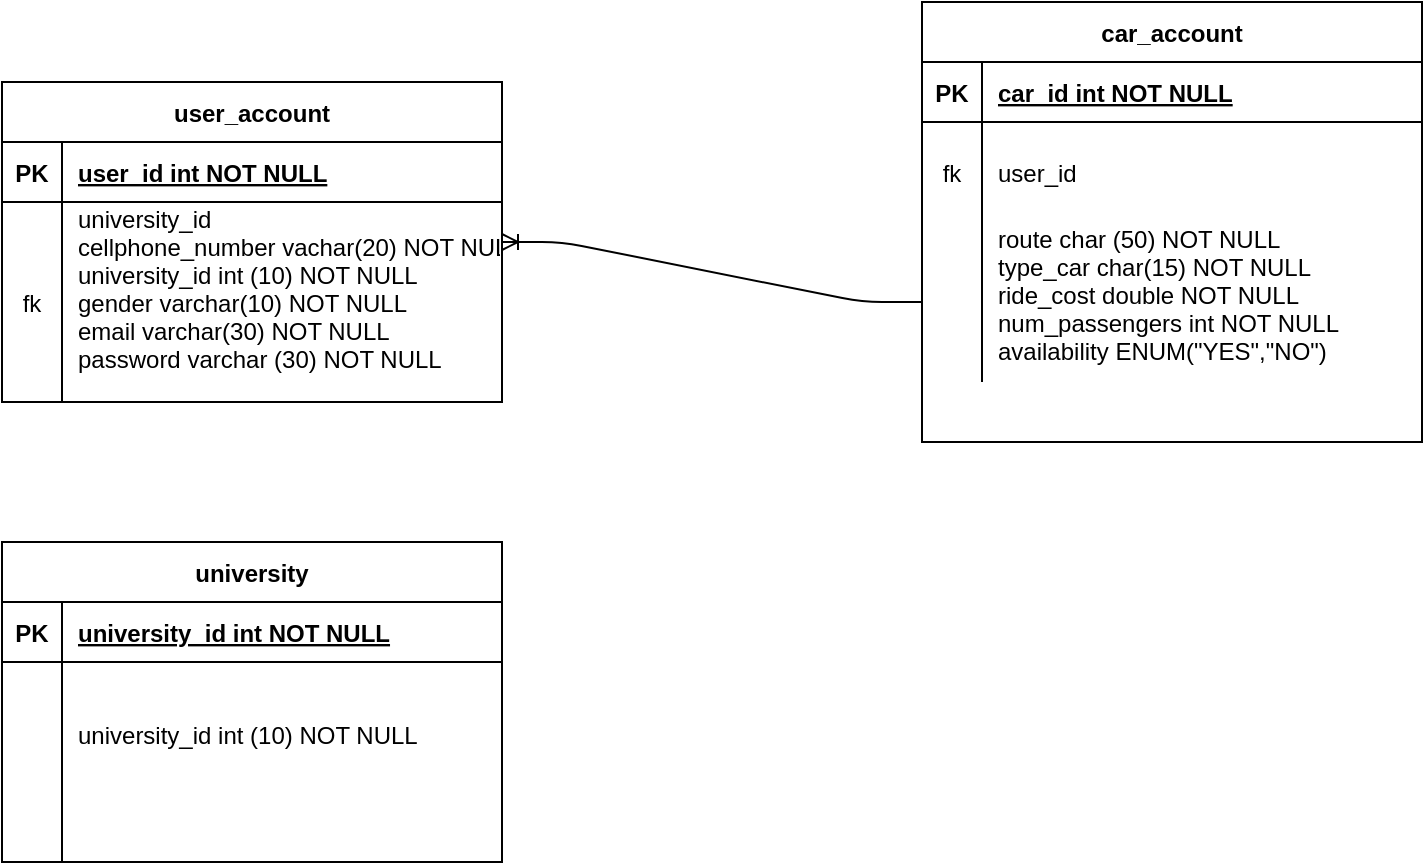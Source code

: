 <mxfile version="13.7.6" type="github">
  <diagram id="R2lEEEUBdFMjLlhIrx00" name="Page-1">
    <mxGraphModel dx="868" dy="450" grid="1" gridSize="10" guides="1" tooltips="1" connect="1" arrows="1" fold="1" page="1" pageScale="1" pageWidth="850" pageHeight="1100" math="0" shadow="0" extFonts="Permanent Marker^https://fonts.googleapis.com/css?family=Permanent+Marker">
      <root>
        <mxCell id="0" />
        <mxCell id="1" parent="0" />
        <mxCell id="EQfEUF1p5F015XXyak6D-23" value="user_account" style="shape=table;startSize=30;container=1;collapsible=1;childLayout=tableLayout;fixedRows=1;rowLines=0;fontStyle=1;align=center;resizeLast=1;" parent="1" vertex="1">
          <mxGeometry x="40" y="190" width="250" height="160" as="geometry" />
        </mxCell>
        <mxCell id="EQfEUF1p5F015XXyak6D-24" value="" style="shape=partialRectangle;collapsible=0;dropTarget=0;pointerEvents=0;fillColor=none;points=[[0,0.5],[1,0.5]];portConstraint=eastwest;top=0;left=0;right=0;bottom=1;" parent="EQfEUF1p5F015XXyak6D-23" vertex="1">
          <mxGeometry y="30" width="250" height="30" as="geometry" />
        </mxCell>
        <mxCell id="EQfEUF1p5F015XXyak6D-25" value="PK" style="shape=partialRectangle;overflow=hidden;connectable=0;fillColor=none;top=0;left=0;bottom=0;right=0;fontStyle=1;" parent="EQfEUF1p5F015XXyak6D-24" vertex="1">
          <mxGeometry width="30" height="30" as="geometry" />
        </mxCell>
        <mxCell id="EQfEUF1p5F015XXyak6D-26" value="user_id int NOT NULL " style="shape=partialRectangle;overflow=hidden;connectable=0;fillColor=none;top=0;left=0;bottom=0;right=0;align=left;spacingLeft=6;fontStyle=5;" parent="EQfEUF1p5F015XXyak6D-24" vertex="1">
          <mxGeometry x="30" width="220" height="30" as="geometry" />
        </mxCell>
        <mxCell id="EQfEUF1p5F015XXyak6D-30" value="" style="shape=partialRectangle;collapsible=0;dropTarget=0;pointerEvents=0;fillColor=none;points=[[0,0.5],[1,0.5]];portConstraint=eastwest;top=0;left=0;right=0;bottom=0;" parent="EQfEUF1p5F015XXyak6D-23" vertex="1">
          <mxGeometry y="60" width="250" height="100" as="geometry" />
        </mxCell>
        <mxCell id="EQfEUF1p5F015XXyak6D-31" value="fk" style="shape=partialRectangle;overflow=hidden;connectable=0;fillColor=none;top=0;left=0;bottom=0;right=0;" parent="EQfEUF1p5F015XXyak6D-30" vertex="1">
          <mxGeometry width="30" height="100" as="geometry" />
        </mxCell>
        <mxCell id="EQfEUF1p5F015XXyak6D-32" value="university_id&#xa;cellphone_number vachar(20) NOT NULL&#xa;university_id int (10) NOT NULL&#xa;gender varchar(10) NOT NULL&#xa;email varchar(30) NOT NULL&#xa;password varchar (30) NOT NULL&#xa;&#xa;&#xa;&#xa;&#xa;" style="shape=partialRectangle;overflow=hidden;connectable=0;fillColor=none;top=0;left=0;bottom=0;right=0;align=left;spacingLeft=6;" parent="EQfEUF1p5F015XXyak6D-30" vertex="1">
          <mxGeometry x="30" width="220" height="100" as="geometry" />
        </mxCell>
        <mxCell id="EQfEUF1p5F015XXyak6D-54" value="" style="edgeStyle=entityRelationEdgeStyle;fontSize=12;html=1;endArrow=ERoneToMany;" parent="1" source="EQfEUF1p5F015XXyak6D-20" target="EQfEUF1p5F015XXyak6D-23" edge="1">
          <mxGeometry width="100" height="100" relative="1" as="geometry">
            <mxPoint x="360" y="320" as="sourcePoint" />
            <mxPoint x="460" y="220" as="targetPoint" />
          </mxGeometry>
        </mxCell>
        <mxCell id="EQfEUF1p5F015XXyak6D-13" value="car_account" style="shape=table;startSize=30;container=1;collapsible=1;childLayout=tableLayout;fixedRows=1;rowLines=0;fontStyle=1;align=center;resizeLast=1;" parent="1" vertex="1">
          <mxGeometry x="500" y="150" width="250" height="220" as="geometry" />
        </mxCell>
        <mxCell id="EQfEUF1p5F015XXyak6D-14" value="" style="shape=partialRectangle;collapsible=0;dropTarget=0;pointerEvents=0;fillColor=none;points=[[0,0.5],[1,0.5]];portConstraint=eastwest;top=0;left=0;right=0;bottom=1;" parent="EQfEUF1p5F015XXyak6D-13" vertex="1">
          <mxGeometry y="30" width="250" height="30" as="geometry" />
        </mxCell>
        <mxCell id="EQfEUF1p5F015XXyak6D-15" value="PK" style="shape=partialRectangle;overflow=hidden;connectable=0;fillColor=none;top=0;left=0;bottom=0;right=0;fontStyle=1;" parent="EQfEUF1p5F015XXyak6D-14" vertex="1">
          <mxGeometry width="30" height="30" as="geometry" />
        </mxCell>
        <mxCell id="EQfEUF1p5F015XXyak6D-16" value="car_id int NOT NULL " style="shape=partialRectangle;overflow=hidden;connectable=0;fillColor=none;top=0;left=0;bottom=0;right=0;align=left;spacingLeft=6;fontStyle=5;" parent="EQfEUF1p5F015XXyak6D-14" vertex="1">
          <mxGeometry x="30" width="220" height="30" as="geometry" />
        </mxCell>
        <mxCell id="EQfEUF1p5F015XXyak6D-17" value="" style="shape=partialRectangle;collapsible=0;dropTarget=0;pointerEvents=0;fillColor=none;points=[[0,0.5],[1,0.5]];portConstraint=eastwest;top=0;left=0;right=0;bottom=0;" parent="EQfEUF1p5F015XXyak6D-13" vertex="1">
          <mxGeometry y="60" width="250" height="50" as="geometry" />
        </mxCell>
        <mxCell id="EQfEUF1p5F015XXyak6D-18" value="fk" style="shape=partialRectangle;overflow=hidden;connectable=0;fillColor=none;top=0;left=0;bottom=0;right=0;" parent="EQfEUF1p5F015XXyak6D-17" vertex="1">
          <mxGeometry width="30" height="50" as="geometry" />
        </mxCell>
        <mxCell id="EQfEUF1p5F015XXyak6D-19" value="user_id" style="shape=partialRectangle;overflow=hidden;connectable=0;fillColor=none;top=0;left=0;bottom=0;right=0;align=left;spacingLeft=6;" parent="EQfEUF1p5F015XXyak6D-17" vertex="1">
          <mxGeometry x="30" width="220" height="50" as="geometry" />
        </mxCell>
        <mxCell id="EQfEUF1p5F015XXyak6D-20" value="" style="shape=partialRectangle;collapsible=0;dropTarget=0;pointerEvents=0;fillColor=none;points=[[0,0.5],[1,0.5]];portConstraint=eastwest;top=0;left=0;right=0;bottom=0;" parent="EQfEUF1p5F015XXyak6D-13" vertex="1">
          <mxGeometry y="110" width="250" height="80" as="geometry" />
        </mxCell>
        <mxCell id="EQfEUF1p5F015XXyak6D-21" value="" style="shape=partialRectangle;overflow=hidden;connectable=0;fillColor=none;top=0;left=0;bottom=0;right=0;" parent="EQfEUF1p5F015XXyak6D-20" vertex="1">
          <mxGeometry width="30" height="80" as="geometry" />
        </mxCell>
        <mxCell id="EQfEUF1p5F015XXyak6D-22" value="route char (50) NOT NULL&#xa;type_car char(15) NOT NULL&#xa;ride_cost double NOT NULL&#xa;num_passengers int NOT NULL&#xa;availability ENUM(&quot;YES&quot;,&quot;NO&quot;)&#xa;" style="shape=partialRectangle;overflow=hidden;connectable=0;fillColor=none;top=0;left=0;bottom=0;right=0;align=left;spacingLeft=6;" parent="EQfEUF1p5F015XXyak6D-20" vertex="1">
          <mxGeometry x="30" width="220" height="80" as="geometry" />
        </mxCell>
        <mxCell id="tgZCTPRmFZ8tOOvwQOHB-1" value="university" style="shape=table;startSize=30;container=1;collapsible=1;childLayout=tableLayout;fixedRows=1;rowLines=0;fontStyle=1;align=center;resizeLast=1;" vertex="1" parent="1">
          <mxGeometry x="40" y="420" width="250" height="160" as="geometry" />
        </mxCell>
        <mxCell id="tgZCTPRmFZ8tOOvwQOHB-2" value="" style="shape=partialRectangle;collapsible=0;dropTarget=0;pointerEvents=0;fillColor=none;points=[[0,0.5],[1,0.5]];portConstraint=eastwest;top=0;left=0;right=0;bottom=1;" vertex="1" parent="tgZCTPRmFZ8tOOvwQOHB-1">
          <mxGeometry y="30" width="250" height="30" as="geometry" />
        </mxCell>
        <mxCell id="tgZCTPRmFZ8tOOvwQOHB-3" value="PK" style="shape=partialRectangle;overflow=hidden;connectable=0;fillColor=none;top=0;left=0;bottom=0;right=0;fontStyle=1;" vertex="1" parent="tgZCTPRmFZ8tOOvwQOHB-2">
          <mxGeometry width="30" height="30" as="geometry" />
        </mxCell>
        <mxCell id="tgZCTPRmFZ8tOOvwQOHB-4" value="university_id int NOT NULL " style="shape=partialRectangle;overflow=hidden;connectable=0;fillColor=none;top=0;left=0;bottom=0;right=0;align=left;spacingLeft=6;fontStyle=5;" vertex="1" parent="tgZCTPRmFZ8tOOvwQOHB-2">
          <mxGeometry x="30" width="220" height="30" as="geometry" />
        </mxCell>
        <mxCell id="tgZCTPRmFZ8tOOvwQOHB-5" value="" style="shape=partialRectangle;collapsible=0;dropTarget=0;pointerEvents=0;fillColor=none;points=[[0,0.5],[1,0.5]];portConstraint=eastwest;top=0;left=0;right=0;bottom=0;" vertex="1" parent="tgZCTPRmFZ8tOOvwQOHB-1">
          <mxGeometry y="60" width="250" height="100" as="geometry" />
        </mxCell>
        <mxCell id="tgZCTPRmFZ8tOOvwQOHB-6" value="" style="shape=partialRectangle;overflow=hidden;connectable=0;fillColor=none;top=0;left=0;bottom=0;right=0;" vertex="1" parent="tgZCTPRmFZ8tOOvwQOHB-5">
          <mxGeometry width="30" height="100" as="geometry" />
        </mxCell>
        <mxCell id="tgZCTPRmFZ8tOOvwQOHB-7" value="&#xa;&#xa;university_id int (10) NOT NULL&#xa;&#xa;&#xa;&#xa;&#xa;" style="shape=partialRectangle;overflow=hidden;connectable=0;fillColor=none;top=0;left=0;bottom=0;right=0;align=left;spacingLeft=6;" vertex="1" parent="tgZCTPRmFZ8tOOvwQOHB-5">
          <mxGeometry x="30" width="220" height="100" as="geometry" />
        </mxCell>
      </root>
    </mxGraphModel>
  </diagram>
</mxfile>
